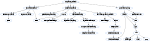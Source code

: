 digraph graphname {
	// This attribute applies to the graph itself
	size="1,1";
	// The label attribute can be used to change the label of a node
	node[color="#0c59cd"] 

	program_synthesis ->  emurative_search -> BottomUp_Search -> STUN
	emurative_search -> TopDown_Search
	Sketch -> SMT -> SAT
	program_synthesis -> Constraint_Solving -> Sketch -> SAT -> DPLL->		CDCL
	DPLL -> Chaff_SAT 
	DPLL -> VSIDS
	Constraint_Solving -> Conflict_Driven -> SMT
	program_synthesis -> Stochastic_Search -> MCMC -> Metropolis_Hastings
	Stochastic_Search -> Genetic_Programming
	Stochastic_Search -> Machine_Learning -> Bayesian_Inference ->  	Unsupervised_Learning -> Length_Minimization
	Machine_Learning -> Bayesian_Sampling
	Stochastic_Search -> Neural_Program_Synthesis -> R3NN -> Deep_Coder -> Attention_seq2seq
	Neural_Program_Synthesis -> Neural_RAM
	Attention_seq2seq -> Sketch_Inference
	Sketch -> Sketch_Inference
	emurative_search -> REPL
	MCMC -> REPL
}
